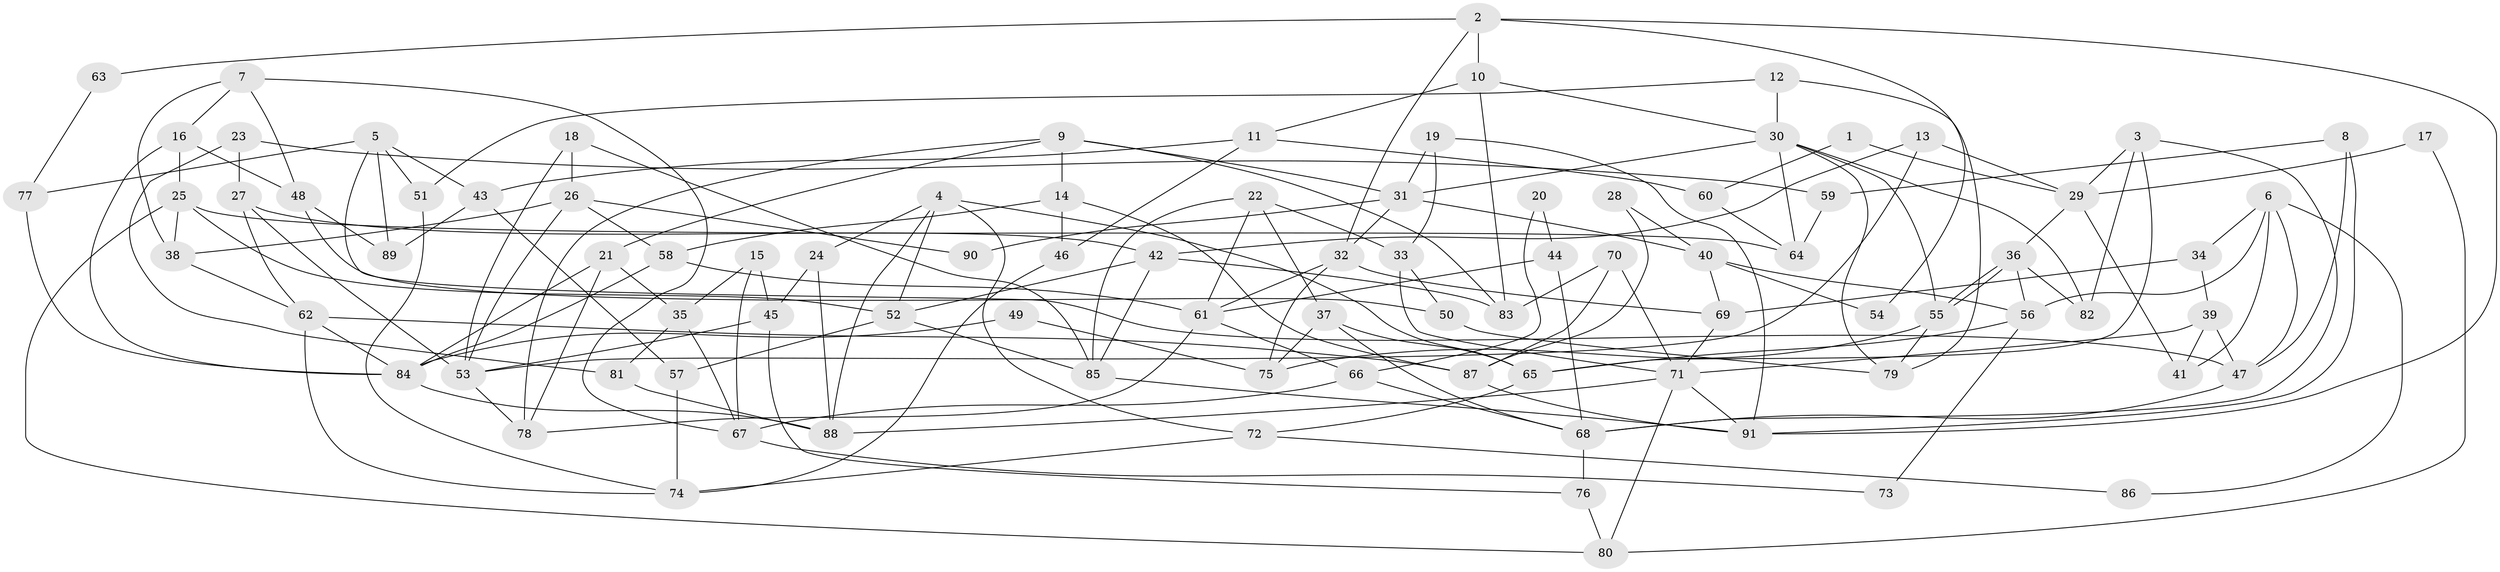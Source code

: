 // Generated by graph-tools (version 1.1) at 2025/11/02/27/25 16:11:17]
// undirected, 91 vertices, 182 edges
graph export_dot {
graph [start="1"]
  node [color=gray90,style=filled];
  1;
  2;
  3;
  4;
  5;
  6;
  7;
  8;
  9;
  10;
  11;
  12;
  13;
  14;
  15;
  16;
  17;
  18;
  19;
  20;
  21;
  22;
  23;
  24;
  25;
  26;
  27;
  28;
  29;
  30;
  31;
  32;
  33;
  34;
  35;
  36;
  37;
  38;
  39;
  40;
  41;
  42;
  43;
  44;
  45;
  46;
  47;
  48;
  49;
  50;
  51;
  52;
  53;
  54;
  55;
  56;
  57;
  58;
  59;
  60;
  61;
  62;
  63;
  64;
  65;
  66;
  67;
  68;
  69;
  70;
  71;
  72;
  73;
  74;
  75;
  76;
  77;
  78;
  79;
  80;
  81;
  82;
  83;
  84;
  85;
  86;
  87;
  88;
  89;
  90;
  91;
  1 -- 60;
  1 -- 29;
  2 -- 32;
  2 -- 91;
  2 -- 10;
  2 -- 54;
  2 -- 63;
  3 -- 65;
  3 -- 68;
  3 -- 29;
  3 -- 82;
  4 -- 52;
  4 -- 65;
  4 -- 24;
  4 -- 72;
  4 -- 88;
  5 -- 51;
  5 -- 47;
  5 -- 43;
  5 -- 77;
  5 -- 89;
  6 -- 34;
  6 -- 56;
  6 -- 41;
  6 -- 47;
  6 -- 86;
  7 -- 16;
  7 -- 48;
  7 -- 38;
  7 -- 67;
  8 -- 91;
  8 -- 47;
  8 -- 59;
  9 -- 78;
  9 -- 31;
  9 -- 14;
  9 -- 21;
  9 -- 83;
  10 -- 30;
  10 -- 11;
  10 -- 83;
  11 -- 43;
  11 -- 46;
  11 -- 60;
  12 -- 79;
  12 -- 30;
  12 -- 51;
  13 -- 42;
  13 -- 29;
  13 -- 53;
  14 -- 58;
  14 -- 46;
  14 -- 87;
  15 -- 45;
  15 -- 35;
  15 -- 67;
  16 -- 25;
  16 -- 84;
  16 -- 48;
  17 -- 29;
  17 -- 80;
  18 -- 53;
  18 -- 26;
  18 -- 85;
  19 -- 91;
  19 -- 33;
  19 -- 31;
  20 -- 44;
  20 -- 66;
  21 -- 78;
  21 -- 35;
  21 -- 84;
  22 -- 61;
  22 -- 85;
  22 -- 33;
  22 -- 37;
  23 -- 59;
  23 -- 81;
  23 -- 27;
  24 -- 88;
  24 -- 45;
  25 -- 80;
  25 -- 38;
  25 -- 52;
  25 -- 64;
  26 -- 38;
  26 -- 53;
  26 -- 58;
  26 -- 90;
  27 -- 42;
  27 -- 53;
  27 -- 62;
  28 -- 40;
  28 -- 87;
  29 -- 36;
  29 -- 41;
  30 -- 55;
  30 -- 31;
  30 -- 64;
  30 -- 79;
  30 -- 82;
  31 -- 32;
  31 -- 40;
  31 -- 90;
  32 -- 61;
  32 -- 75;
  32 -- 69;
  33 -- 71;
  33 -- 50;
  34 -- 69;
  34 -- 39;
  35 -- 67;
  35 -- 81;
  36 -- 55;
  36 -- 55;
  36 -- 82;
  36 -- 56;
  37 -- 65;
  37 -- 68;
  37 -- 75;
  38 -- 62;
  39 -- 71;
  39 -- 41;
  39 -- 47;
  40 -- 69;
  40 -- 54;
  40 -- 56;
  42 -- 52;
  42 -- 83;
  42 -- 85;
  43 -- 57;
  43 -- 89;
  44 -- 61;
  44 -- 68;
  45 -- 53;
  45 -- 76;
  46 -- 74;
  47 -- 68;
  48 -- 89;
  48 -- 50;
  49 -- 84;
  49 -- 75;
  50 -- 79;
  51 -- 74;
  52 -- 85;
  52 -- 57;
  53 -- 78;
  55 -- 79;
  55 -- 75;
  56 -- 65;
  56 -- 73;
  57 -- 74;
  58 -- 84;
  58 -- 61;
  59 -- 64;
  60 -- 64;
  61 -- 66;
  61 -- 78;
  62 -- 84;
  62 -- 74;
  62 -- 87;
  63 -- 77;
  65 -- 72;
  66 -- 68;
  66 -- 67;
  67 -- 73;
  68 -- 76;
  69 -- 71;
  70 -- 87;
  70 -- 83;
  70 -- 71;
  71 -- 91;
  71 -- 80;
  71 -- 88;
  72 -- 74;
  72 -- 86;
  76 -- 80;
  77 -- 84;
  81 -- 88;
  84 -- 88;
  85 -- 91;
  87 -- 91;
}
